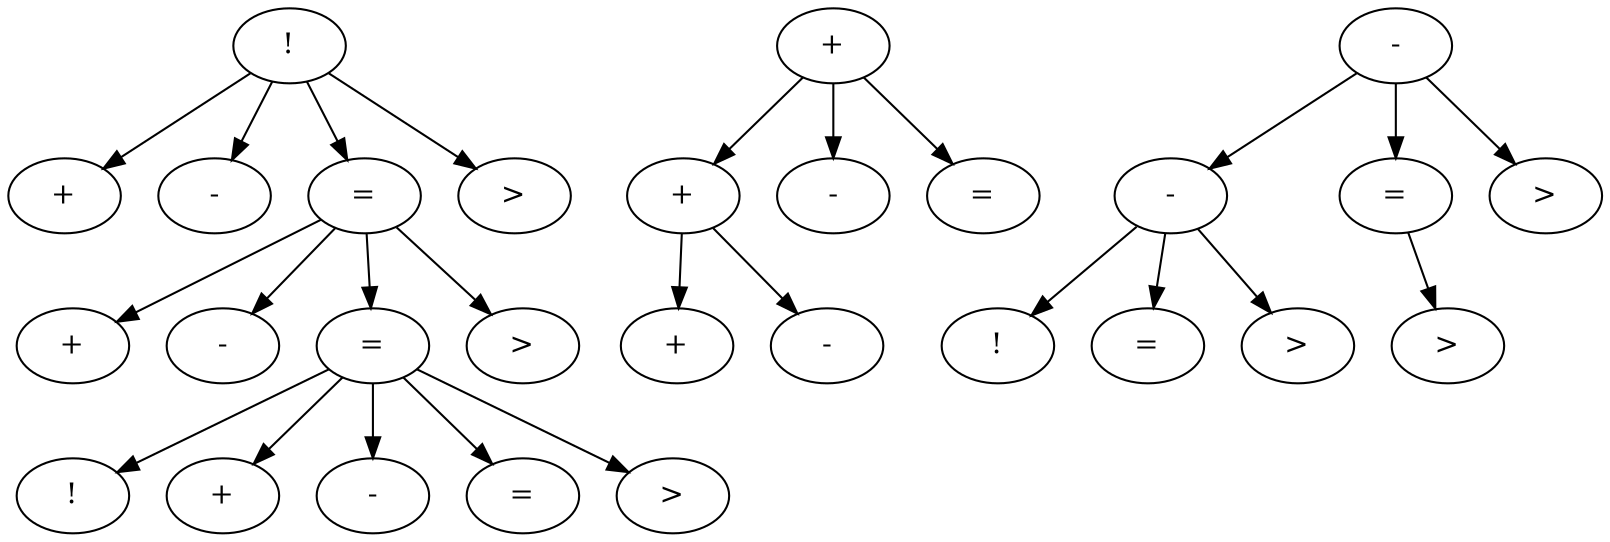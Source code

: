 digraph {

    r_1 [label="!"]

    n_2_1 [label="+"];  n_2_2 [label="-"];  n_2_3 [label="="];  n_2_4 [label=">"]
    r_1->n_2_1;  r_1->n_2_2;  r_1->n_2_3;  r_1->n_2_4

    n_3_1 [label="+"];  n_3_2 [label="-"];  n_3_3 [label="="];  n_3_4 [label=">"]
    n_2_3->n_3_1;  n_2_3->n_3_2;  n_2_3->n_3_3;  n_2_3->n_3_4

    n_4_0 [label="!"];  n_4_1 [label="+"];  n_4_2 [label="-"];  n_4_3 [label="="];  n_4_4 [label=">"]
    n_3_3->n_4_0;  n_3_3->n_4_1;  n_3_3->n_4_2;  n_3_3->n_4_3;  n_3_3->n_4_4


    r_2 [label="+"]

    p_2_1 [label="+"];  p_2_2 [label="-"];  p_2_3 [label="="]
    r_2->p_2_1;  r_2->p_2_2;  r_2->p_2_3

    p_3_1 [label="+"];  p_3_2 [label="-"]
    p_2_1->p_3_1;  p_2_1->p_3_2


    r_3 [label="-"]

    m_2_1 [label="-"];  m_2_2 [label="="];  m_2_3 [label=">"]
    r_3->m_2_1;  r_3->m_2_2;  r_3->m_2_3

    m_3_1 [label="!"];  m_3_2 [label="="];  m_3_3 [label=">"]
    m_2_1->m_3_1;  m_2_1->m_3_2;  m_2_1->m_3_3

    m_4_1 [label=">"]
    m_2_2->m_4_1


    // r_4 [label="="]

    // e_2_1 [label="="];  e_2_2 [label=">"];  e_3_1 [label="="]
    // r_4->e_2_1->e_3_1;  r_4->e_2_2


}

/*
std::vector<OperatorInfo> operatorInfos = { { UMBA_TOKENISER_TOKEN_OPERATOR_LOGICAL_NOT             , "!"    }
                                          , { 555                                                   , "!+"   }
                                          , { 556                                                   , "!-"   }
                                          , { UMBA_TOKENISER_TOKEN_OPERATOR_NOT_EQUAL               , "!="   }
                                          , { 557                                                   , "!>"   }

                                          , { 558                                                   , "!=+"  }
                                          , { 559                                                   , "!=-"  }
                                          , { UMBA_TOKENISER_TOKEN_OPERATOR_STRICT_NOT_EQUAL        , "!=="  }
                                          , { 560                                                   , "!=>"  }

                                          , { 561                                                   , "!==!" }
                                          , { 562                                                   , "!==+" }
                                          , { 563                                                   , "!==-" }
                                          , { 564                                                   , "!===" }
                                          , { 565                                                   , "!==>" }

                                          , { UMBA_TOKENISER_TOKEN_OPERATOR_ADDITION                , "+"    }
                                          , { UMBA_TOKENISER_TOKEN_OPERATOR_INCREMENT               , "++"   }
                                          , { 566                                                   , "+-"   }
                                          , { UMBA_TOKENISER_TOKEN_OPERATOR_ADDITION_ASSIGNMENT     , "+="   }
                                          , { 567                                                   , "+++"  }
                                          , { 568                                                   , "++-"  }

                                          , { UMBA_TOKENISER_TOKEN_OPERATOR_SUBTRACTION             , "-"    }
                                          , { UMBA_TOKENISER_TOKEN_OPERATOR_DECREMENT               , "--"   }
                                          , { UMBA_TOKENISER_TOKEN_OPERATOR_SUBTRACTION_ASSIGNMENT  , "-="   }
                                          , { UMBA_TOKENISER_TOKEN_OPERATOR_STRUCTURE_DEREFERENCE   , "->"   }
                                          , { 668                                                   , "--!"  }
                                          , { 669                                                   , "--="  }
                                          , { 667                                                   , "-->"  }
                                          , { 666                                                   , "-=>"  }

                                          , { UMBA_TOKENISER_TOKEN_OPERATOR_ASSIGNMENT              , "="    }
                                          , { UMBA_TOKENISER_TOKEN_OPERATOR_EQUAL                   , "=="   }
                                          , { UMBA_TOKENISER_TOKEN_OPERATOR_LAMBDA                  , "=>"   }
                                          , { UMBA_TOKENISER_TOKEN_OPERATOR_STRICT_EQUAL            , "==="  }
                                          };
*/